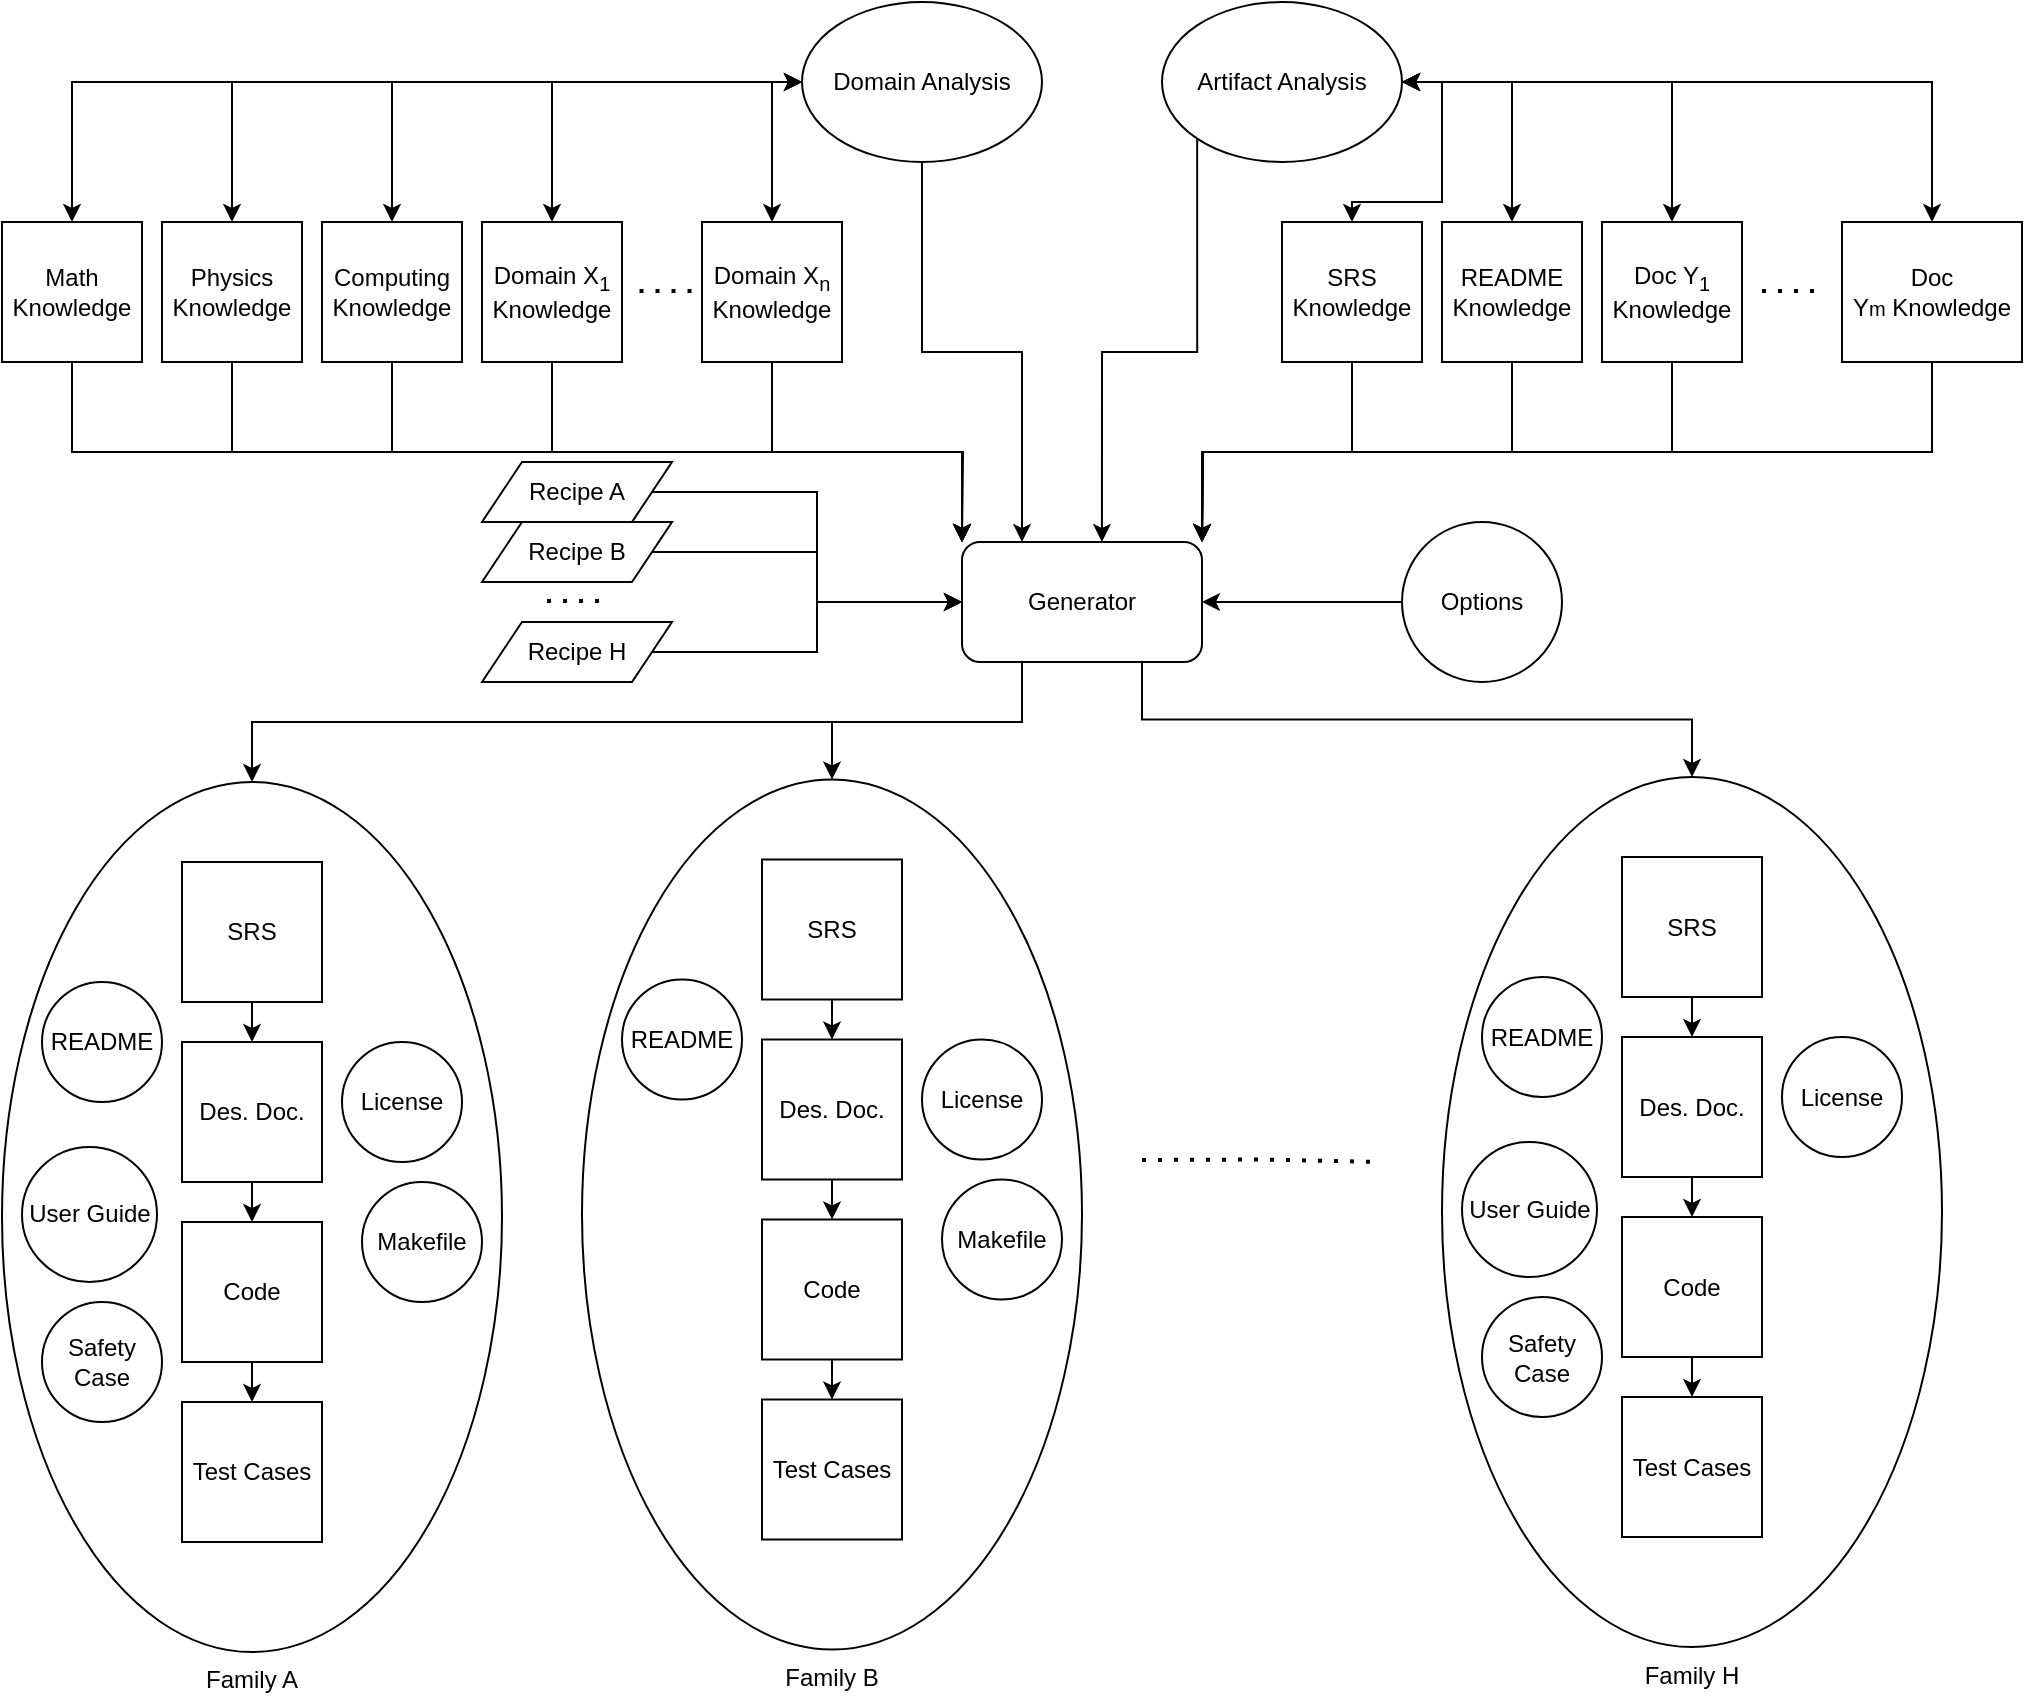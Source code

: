 <mxfile version="20.8.23" type="device"><diagram id="J2mI4axWVODdq9s296Se" name="Page-1"><mxGraphModel dx="850" dy="914" grid="1" gridSize="10" guides="1" tooltips="1" connect="1" arrows="1" fold="1" page="1" pageScale="1" pageWidth="1100" pageHeight="850" math="0" shadow="0"><root><mxCell id="0"/><mxCell id="1" parent="0"/><mxCell id="Svw8QW6ii-rqvfGmmTdc-19" style="edgeStyle=orthogonalEdgeStyle;rounded=0;orthogonalLoop=1;jettySize=auto;html=1;exitX=0.5;exitY=1;exitDx=0;exitDy=0;entryX=0.25;entryY=0;entryDx=0;entryDy=0;" parent="1" source="Svw8QW6ii-rqvfGmmTdc-1" target="Svw8QW6ii-rqvfGmmTdc-12" edge="1"><mxGeometry relative="1" as="geometry"/></mxCell><mxCell id="Svw8QW6ii-rqvfGmmTdc-29" style="edgeStyle=orthogonalEdgeStyle;rounded=0;orthogonalLoop=1;jettySize=auto;html=1;exitX=0;exitY=0.5;exitDx=0;exitDy=0;entryX=0.5;entryY=0;entryDx=0;entryDy=0;startArrow=classic;startFill=1;" parent="1" source="Svw8QW6ii-rqvfGmmTdc-1" target="Svw8QW6ii-rqvfGmmTdc-3" edge="1"><mxGeometry relative="1" as="geometry"/></mxCell><mxCell id="Svw8QW6ii-rqvfGmmTdc-30" style="edgeStyle=orthogonalEdgeStyle;rounded=0;orthogonalLoop=1;jettySize=auto;html=1;exitX=0;exitY=1;exitDx=0;exitDy=0;entryX=0.5;entryY=0;entryDx=0;entryDy=0;startArrow=classic;startFill=1;" parent="1" source="Svw8QW6ii-rqvfGmmTdc-1" target="Svw8QW6ii-rqvfGmmTdc-4" edge="1"><mxGeometry relative="1" as="geometry"><Array as="points"><mxPoint x="428" y="60"/><mxPoint x="125" y="60"/></Array></mxGeometry></mxCell><mxCell id="Svw8QW6ii-rqvfGmmTdc-31" style="edgeStyle=orthogonalEdgeStyle;rounded=0;orthogonalLoop=1;jettySize=auto;html=1;exitX=0;exitY=1;exitDx=0;exitDy=0;entryX=0.5;entryY=0;entryDx=0;entryDy=0;startArrow=classic;startFill=1;" parent="1" source="Svw8QW6ii-rqvfGmmTdc-1" target="Svw8QW6ii-rqvfGmmTdc-5" edge="1"><mxGeometry relative="1" as="geometry"><Array as="points"><mxPoint x="428" y="60"/><mxPoint x="205" y="60"/></Array></mxGeometry></mxCell><mxCell id="Svw8QW6ii-rqvfGmmTdc-32" style="edgeStyle=orthogonalEdgeStyle;rounded=0;orthogonalLoop=1;jettySize=auto;html=1;exitX=0;exitY=0.5;exitDx=0;exitDy=0;entryX=0.5;entryY=0;entryDx=0;entryDy=0;startArrow=classic;startFill=1;" parent="1" source="Svw8QW6ii-rqvfGmmTdc-1" target="Svw8QW6ii-rqvfGmmTdc-6" edge="1"><mxGeometry relative="1" as="geometry"/></mxCell><mxCell id="Svw8QW6ii-rqvfGmmTdc-34" style="edgeStyle=orthogonalEdgeStyle;rounded=0;orthogonalLoop=1;jettySize=auto;html=1;exitX=0;exitY=0.5;exitDx=0;exitDy=0;entryX=0.5;entryY=0;entryDx=0;entryDy=0;startArrow=classic;startFill=1;" parent="1" source="Svw8QW6ii-rqvfGmmTdc-1" target="Svw8QW6ii-rqvfGmmTdc-7" edge="1"><mxGeometry relative="1" as="geometry"><Array as="points"><mxPoint x="395" y="60"/></Array></mxGeometry></mxCell><mxCell id="Svw8QW6ii-rqvfGmmTdc-1" value="Domain Analysis" style="ellipse;whiteSpace=wrap;html=1;" parent="1" vertex="1"><mxGeometry x="410" y="20" width="120" height="80" as="geometry"/></mxCell><mxCell id="Svw8QW6ii-rqvfGmmTdc-21" style="edgeStyle=orthogonalEdgeStyle;rounded=0;orthogonalLoop=1;jettySize=auto;html=1;exitX=0;exitY=1;exitDx=0;exitDy=0;entryX=0.583;entryY=0;entryDx=0;entryDy=0;entryPerimeter=0;" parent="1" source="Svw8QW6ii-rqvfGmmTdc-2" target="Svw8QW6ii-rqvfGmmTdc-12" edge="1"><mxGeometry relative="1" as="geometry"/></mxCell><mxCell id="Svw8QW6ii-rqvfGmmTdc-35" style="edgeStyle=orthogonalEdgeStyle;rounded=0;orthogonalLoop=1;jettySize=auto;html=1;exitX=1;exitY=0.5;exitDx=0;exitDy=0;entryX=0.5;entryY=0;entryDx=0;entryDy=0;startArrow=classic;startFill=1;" parent="1" source="Svw8QW6ii-rqvfGmmTdc-2" target="Svw8QW6ii-rqvfGmmTdc-11" edge="1"><mxGeometry relative="1" as="geometry"/></mxCell><mxCell id="Svw8QW6ii-rqvfGmmTdc-36" style="edgeStyle=orthogonalEdgeStyle;rounded=0;orthogonalLoop=1;jettySize=auto;html=1;exitX=1;exitY=0.5;exitDx=0;exitDy=0;entryX=0.5;entryY=0;entryDx=0;entryDy=0;startArrow=classic;startFill=1;" parent="1" source="Svw8QW6ii-rqvfGmmTdc-2" target="Svw8QW6ii-rqvfGmmTdc-10" edge="1"><mxGeometry relative="1" as="geometry"/></mxCell><mxCell id="Svw8QW6ii-rqvfGmmTdc-37" style="edgeStyle=orthogonalEdgeStyle;rounded=0;orthogonalLoop=1;jettySize=auto;html=1;exitX=1;exitY=0.5;exitDx=0;exitDy=0;entryX=0.5;entryY=0;entryDx=0;entryDy=0;startArrow=classic;startFill=1;" parent="1" source="Svw8QW6ii-rqvfGmmTdc-2" target="Svw8QW6ii-rqvfGmmTdc-9" edge="1"><mxGeometry relative="1" as="geometry"/></mxCell><mxCell id="Svw8QW6ii-rqvfGmmTdc-38" style="edgeStyle=orthogonalEdgeStyle;rounded=0;orthogonalLoop=1;jettySize=auto;html=1;exitX=1;exitY=0.5;exitDx=0;exitDy=0;entryX=0.5;entryY=0;entryDx=0;entryDy=0;startArrow=classic;startFill=1;" parent="1" source="Svw8QW6ii-rqvfGmmTdc-2" target="Svw8QW6ii-rqvfGmmTdc-8" edge="1"><mxGeometry relative="1" as="geometry"/></mxCell><mxCell id="Svw8QW6ii-rqvfGmmTdc-2" value="Artifact Analysis" style="ellipse;whiteSpace=wrap;html=1;" parent="1" vertex="1"><mxGeometry x="590" y="20" width="120" height="80" as="geometry"/></mxCell><mxCell id="Svw8QW6ii-rqvfGmmTdc-14" style="edgeStyle=orthogonalEdgeStyle;rounded=0;orthogonalLoop=1;jettySize=auto;html=1;exitX=0.5;exitY=1;exitDx=0;exitDy=0;entryX=0;entryY=0;entryDx=0;entryDy=0;" parent="1" source="Svw8QW6ii-rqvfGmmTdc-3" target="Svw8QW6ii-rqvfGmmTdc-12" edge="1"><mxGeometry relative="1" as="geometry"/></mxCell><mxCell id="Svw8QW6ii-rqvfGmmTdc-3" value="Math Knowledge" style="rounded=0;whiteSpace=wrap;html=1;" parent="1" vertex="1"><mxGeometry x="10" y="130" width="70" height="70" as="geometry"/></mxCell><mxCell id="Svw8QW6ii-rqvfGmmTdc-20" style="edgeStyle=orthogonalEdgeStyle;rounded=0;orthogonalLoop=1;jettySize=auto;html=1;exitX=0.5;exitY=1;exitDx=0;exitDy=0;entryX=0;entryY=0;entryDx=0;entryDy=0;" parent="1" source="Svw8QW6ii-rqvfGmmTdc-4" target="Svw8QW6ii-rqvfGmmTdc-12" edge="1"><mxGeometry relative="1" as="geometry"/></mxCell><mxCell id="Svw8QW6ii-rqvfGmmTdc-4" value="Physics Knowledge" style="rounded=0;whiteSpace=wrap;html=1;" parent="1" vertex="1"><mxGeometry x="90" y="130" width="70" height="70" as="geometry"/></mxCell><mxCell id="Svw8QW6ii-rqvfGmmTdc-16" style="edgeStyle=orthogonalEdgeStyle;rounded=0;orthogonalLoop=1;jettySize=auto;html=1;exitX=0.5;exitY=1;exitDx=0;exitDy=0;entryX=0;entryY=0;entryDx=0;entryDy=0;" parent="1" source="Svw8QW6ii-rqvfGmmTdc-5" target="Svw8QW6ii-rqvfGmmTdc-12" edge="1"><mxGeometry relative="1" as="geometry"/></mxCell><mxCell id="Svw8QW6ii-rqvfGmmTdc-5" value="Computing Knowledge" style="rounded=0;whiteSpace=wrap;html=1;" parent="1" vertex="1"><mxGeometry x="170" y="130" width="70" height="70" as="geometry"/></mxCell><mxCell id="Svw8QW6ii-rqvfGmmTdc-17" style="edgeStyle=orthogonalEdgeStyle;rounded=0;orthogonalLoop=1;jettySize=auto;html=1;exitX=0.5;exitY=1;exitDx=0;exitDy=0;entryX=0;entryY=0;entryDx=0;entryDy=0;" parent="1" source="Svw8QW6ii-rqvfGmmTdc-6" target="Svw8QW6ii-rqvfGmmTdc-12" edge="1"><mxGeometry relative="1" as="geometry"/></mxCell><mxCell id="Svw8QW6ii-rqvfGmmTdc-6" value="Domain X&lt;sub&gt;1&lt;/sub&gt; Knowledge" style="rounded=0;whiteSpace=wrap;html=1;" parent="1" vertex="1"><mxGeometry x="250" y="130" width="70" height="70" as="geometry"/></mxCell><mxCell id="Svw8QW6ii-rqvfGmmTdc-18" style="edgeStyle=orthogonalEdgeStyle;rounded=0;orthogonalLoop=1;jettySize=auto;html=1;exitX=0.5;exitY=1;exitDx=0;exitDy=0;" parent="1" source="Svw8QW6ii-rqvfGmmTdc-7" edge="1"><mxGeometry relative="1" as="geometry"><mxPoint x="490" y="290" as="targetPoint"/></mxGeometry></mxCell><mxCell id="Svw8QW6ii-rqvfGmmTdc-7" value="Domain X&lt;sub&gt;n&lt;/sub&gt; Knowledge" style="rounded=0;whiteSpace=wrap;html=1;" parent="1" vertex="1"><mxGeometry x="360" y="130" width="70" height="70" as="geometry"/></mxCell><mxCell id="Svw8QW6ii-rqvfGmmTdc-26" style="edgeStyle=orthogonalEdgeStyle;rounded=0;orthogonalLoop=1;jettySize=auto;html=1;exitX=0.5;exitY=1;exitDx=0;exitDy=0;" parent="1" source="Svw8QW6ii-rqvfGmmTdc-8" edge="1"><mxGeometry relative="1" as="geometry"><mxPoint x="610" y="290" as="targetPoint"/></mxGeometry></mxCell><mxCell id="Svw8QW6ii-rqvfGmmTdc-8" value="SRS Knowledge" style="rounded=0;whiteSpace=wrap;html=1;" parent="1" vertex="1"><mxGeometry x="650" y="130" width="70" height="70" as="geometry"/></mxCell><mxCell id="Svw8QW6ii-rqvfGmmTdc-25" style="edgeStyle=orthogonalEdgeStyle;rounded=0;orthogonalLoop=1;jettySize=auto;html=1;exitX=0.5;exitY=1;exitDx=0;exitDy=0;" parent="1" source="Svw8QW6ii-rqvfGmmTdc-9" edge="1"><mxGeometry relative="1" as="geometry"><mxPoint x="610" y="290" as="targetPoint"/></mxGeometry></mxCell><mxCell id="Svw8QW6ii-rqvfGmmTdc-9" value="README Knowledge" style="rounded=0;whiteSpace=wrap;html=1;" parent="1" vertex="1"><mxGeometry x="730" y="130" width="70" height="70" as="geometry"/></mxCell><mxCell id="Svw8QW6ii-rqvfGmmTdc-24" style="edgeStyle=orthogonalEdgeStyle;rounded=0;orthogonalLoop=1;jettySize=auto;html=1;exitX=0.5;exitY=1;exitDx=0;exitDy=0;" parent="1" source="Svw8QW6ii-rqvfGmmTdc-10" edge="1"><mxGeometry relative="1" as="geometry"><mxPoint x="610" y="290" as="targetPoint"/></mxGeometry></mxCell><mxCell id="Svw8QW6ii-rqvfGmmTdc-10" value="Doc Y&lt;sub&gt;1&lt;/sub&gt; Knowledge" style="rounded=0;whiteSpace=wrap;html=1;" parent="1" vertex="1"><mxGeometry x="810" y="130" width="70" height="70" as="geometry"/></mxCell><mxCell id="Svw8QW6ii-rqvfGmmTdc-23" style="edgeStyle=orthogonalEdgeStyle;rounded=0;orthogonalLoop=1;jettySize=auto;html=1;exitX=0.5;exitY=1;exitDx=0;exitDy=0;entryX=1;entryY=0;entryDx=0;entryDy=0;" parent="1" source="Svw8QW6ii-rqvfGmmTdc-11" target="Svw8QW6ii-rqvfGmmTdc-12" edge="1"><mxGeometry relative="1" as="geometry"/></mxCell><mxCell id="Svw8QW6ii-rqvfGmmTdc-11" value="Doc Y&lt;span style=&quot;font-size: 10px;&quot;&gt;m&lt;/span&gt;&amp;nbsp;Knowledge" style="rounded=0;whiteSpace=wrap;html=1;" parent="1" vertex="1"><mxGeometry x="930" y="130" width="90" height="70" as="geometry"/></mxCell><mxCell id="Svw8QW6ii-rqvfGmmTdc-43" style="edgeStyle=orthogonalEdgeStyle;rounded=0;orthogonalLoop=1;jettySize=auto;html=1;exitX=0.25;exitY=1;exitDx=0;exitDy=0;startArrow=none;startFill=0;entryX=0.5;entryY=0;entryDx=0;entryDy=0;" parent="1" source="Svw8QW6ii-rqvfGmmTdc-12" target="Svw8QW6ii-rqvfGmmTdc-48" edge="1"><mxGeometry relative="1" as="geometry"><mxPoint x="135" y="400" as="targetPoint"/><Array as="points"><mxPoint x="520" y="380"/><mxPoint x="135" y="380"/></Array></mxGeometry></mxCell><mxCell id="Svw8QW6ii-rqvfGmmTdc-82" style="edgeStyle=orthogonalEdgeStyle;rounded=0;orthogonalLoop=1;jettySize=auto;html=1;exitX=0.25;exitY=1;exitDx=0;exitDy=0;entryX=0.5;entryY=0;entryDx=0;entryDy=0;startArrow=none;startFill=0;" parent="1" source="Svw8QW6ii-rqvfGmmTdc-12" target="Svw8QW6ii-rqvfGmmTdc-62" edge="1"><mxGeometry relative="1" as="geometry"><Array as="points"><mxPoint x="520" y="380"/><mxPoint x="425" y="380"/></Array></mxGeometry></mxCell><mxCell id="Svw8QW6ii-rqvfGmmTdc-83" style="edgeStyle=orthogonalEdgeStyle;rounded=0;orthogonalLoop=1;jettySize=auto;html=1;exitX=0.75;exitY=1;exitDx=0;exitDy=0;startArrow=none;startFill=0;" parent="1" source="Svw8QW6ii-rqvfGmmTdc-12" target="Svw8QW6ii-rqvfGmmTdc-75" edge="1"><mxGeometry relative="1" as="geometry"/></mxCell><mxCell id="Svw8QW6ii-rqvfGmmTdc-12" value="Generator" style="rounded=1;whiteSpace=wrap;html=1;" parent="1" vertex="1"><mxGeometry x="490" y="290" width="120" height="60" as="geometry"/></mxCell><mxCell id="Svw8QW6ii-rqvfGmmTdc-22" style="edgeStyle=orthogonalEdgeStyle;rounded=0;orthogonalLoop=1;jettySize=auto;html=1;exitX=0;exitY=0.5;exitDx=0;exitDy=0;entryX=1;entryY=0.5;entryDx=0;entryDy=0;" parent="1" source="Svw8QW6ii-rqvfGmmTdc-13" target="Svw8QW6ii-rqvfGmmTdc-12" edge="1"><mxGeometry relative="1" as="geometry"/></mxCell><mxCell id="Svw8QW6ii-rqvfGmmTdc-13" value="Options" style="ellipse;whiteSpace=wrap;html=1;aspect=fixed;" parent="1" vertex="1"><mxGeometry x="710" y="280" width="80" height="80" as="geometry"/></mxCell><mxCell id="Svw8QW6ii-rqvfGmmTdc-27" value="" style="endArrow=none;dashed=1;html=1;dashPattern=1 3;strokeWidth=2;rounded=0;" parent="1" edge="1"><mxGeometry width="50" height="50" relative="1" as="geometry"><mxPoint x="328.75" y="164.5" as="sourcePoint"/><mxPoint x="358.75" y="164.5" as="targetPoint"/><Array as="points"><mxPoint x="348.75" y="164.5"/></Array></mxGeometry></mxCell><mxCell id="Svw8QW6ii-rqvfGmmTdc-28" value="" style="endArrow=none;dashed=1;html=1;dashPattern=1 3;strokeWidth=2;rounded=0;" parent="1" edge="1"><mxGeometry width="50" height="50" relative="1" as="geometry"><mxPoint x="890" y="164.5" as="sourcePoint"/><mxPoint x="920" y="164.5" as="targetPoint"/><Array as="points"><mxPoint x="910" y="164.5"/></Array></mxGeometry></mxCell><mxCell id="Svw8QW6ii-rqvfGmmTdc-45" style="edgeStyle=orthogonalEdgeStyle;rounded=0;orthogonalLoop=1;jettySize=auto;html=1;exitX=0.5;exitY=1;exitDx=0;exitDy=0;entryX=0.5;entryY=0;entryDx=0;entryDy=0;startArrow=none;startFill=0;" parent="1" source="Svw8QW6ii-rqvfGmmTdc-39" target="Svw8QW6ii-rqvfGmmTdc-40" edge="1"><mxGeometry relative="1" as="geometry"/></mxCell><mxCell id="Svw8QW6ii-rqvfGmmTdc-39" value="SRS" style="whiteSpace=wrap;html=1;aspect=fixed;" parent="1" vertex="1"><mxGeometry x="100" y="450" width="70" height="70" as="geometry"/></mxCell><mxCell id="Svw8QW6ii-rqvfGmmTdc-46" style="edgeStyle=orthogonalEdgeStyle;rounded=0;orthogonalLoop=1;jettySize=auto;html=1;exitX=0.5;exitY=1;exitDx=0;exitDy=0;entryX=0.5;entryY=0;entryDx=0;entryDy=0;startArrow=none;startFill=0;" parent="1" source="Svw8QW6ii-rqvfGmmTdc-40" target="Svw8QW6ii-rqvfGmmTdc-41" edge="1"><mxGeometry relative="1" as="geometry"/></mxCell><mxCell id="Svw8QW6ii-rqvfGmmTdc-40" value="Des. Doc." style="whiteSpace=wrap;html=1;aspect=fixed;" parent="1" vertex="1"><mxGeometry x="100" y="540" width="70" height="70" as="geometry"/></mxCell><mxCell id="Svw8QW6ii-rqvfGmmTdc-47" style="edgeStyle=orthogonalEdgeStyle;rounded=0;orthogonalLoop=1;jettySize=auto;html=1;exitX=0.5;exitY=1;exitDx=0;exitDy=0;entryX=0.5;entryY=0;entryDx=0;entryDy=0;startArrow=none;startFill=0;" parent="1" source="Svw8QW6ii-rqvfGmmTdc-41" target="Svw8QW6ii-rqvfGmmTdc-42" edge="1"><mxGeometry relative="1" as="geometry"/></mxCell><mxCell id="Svw8QW6ii-rqvfGmmTdc-41" value="Code" style="whiteSpace=wrap;html=1;aspect=fixed;" parent="1" vertex="1"><mxGeometry x="100" y="630" width="70" height="70" as="geometry"/></mxCell><mxCell id="Svw8QW6ii-rqvfGmmTdc-42" value="Test Cases" style="whiteSpace=wrap;html=1;aspect=fixed;" parent="1" vertex="1"><mxGeometry x="100" y="720" width="70" height="70" as="geometry"/></mxCell><mxCell id="Svw8QW6ii-rqvfGmmTdc-48" value="Family A" style="ellipse;whiteSpace=wrap;html=1;fillColor=none;labelPosition=center;verticalLabelPosition=bottom;align=center;verticalAlign=top;" parent="1" vertex="1"><mxGeometry x="10" y="410" width="250" height="435" as="geometry"/></mxCell><mxCell id="Svw8QW6ii-rqvfGmmTdc-50" value="User Guide" style="ellipse;whiteSpace=wrap;html=1;aspect=fixed;fillColor=none;" parent="1" vertex="1"><mxGeometry x="20" y="592.5" width="67.5" height="67.5" as="geometry"/></mxCell><mxCell id="Svw8QW6ii-rqvfGmmTdc-51" value="README" style="ellipse;whiteSpace=wrap;html=1;aspect=fixed;fillColor=none;" parent="1" vertex="1"><mxGeometry x="30" y="510" width="60" height="60" as="geometry"/></mxCell><mxCell id="Svw8QW6ii-rqvfGmmTdc-52" value="License" style="ellipse;whiteSpace=wrap;html=1;aspect=fixed;fillColor=none;" parent="1" vertex="1"><mxGeometry x="180" y="540" width="60" height="60" as="geometry"/></mxCell><mxCell id="Svw8QW6ii-rqvfGmmTdc-53" value="Makefile" style="ellipse;whiteSpace=wrap;html=1;aspect=fixed;fillColor=none;" parent="1" vertex="1"><mxGeometry x="190" y="610" width="60" height="60" as="geometry"/></mxCell><mxCell id="Svw8QW6ii-rqvfGmmTdc-54" value="Safety Case" style="ellipse;whiteSpace=wrap;html=1;aspect=fixed;fillColor=none;" parent="1" vertex="1"><mxGeometry x="30" y="670" width="60" height="60" as="geometry"/></mxCell><mxCell id="Svw8QW6ii-rqvfGmmTdc-55" style="edgeStyle=orthogonalEdgeStyle;rounded=0;orthogonalLoop=1;jettySize=auto;html=1;exitX=0.5;exitY=1;exitDx=0;exitDy=0;entryX=0.5;entryY=0;entryDx=0;entryDy=0;startArrow=none;startFill=0;" parent="1" source="Svw8QW6ii-rqvfGmmTdc-56" target="Svw8QW6ii-rqvfGmmTdc-58" edge="1"><mxGeometry relative="1" as="geometry"/></mxCell><mxCell id="Svw8QW6ii-rqvfGmmTdc-56" value="SRS" style="whiteSpace=wrap;html=1;aspect=fixed;" parent="1" vertex="1"><mxGeometry x="390" y="448.75" width="70" height="70" as="geometry"/></mxCell><mxCell id="Svw8QW6ii-rqvfGmmTdc-57" style="edgeStyle=orthogonalEdgeStyle;rounded=0;orthogonalLoop=1;jettySize=auto;html=1;exitX=0.5;exitY=1;exitDx=0;exitDy=0;entryX=0.5;entryY=0;entryDx=0;entryDy=0;startArrow=none;startFill=0;" parent="1" source="Svw8QW6ii-rqvfGmmTdc-58" target="Svw8QW6ii-rqvfGmmTdc-60" edge="1"><mxGeometry relative="1" as="geometry"/></mxCell><mxCell id="Svw8QW6ii-rqvfGmmTdc-58" value="Des. Doc." style="whiteSpace=wrap;html=1;aspect=fixed;" parent="1" vertex="1"><mxGeometry x="390" y="538.75" width="70" height="70" as="geometry"/></mxCell><mxCell id="Svw8QW6ii-rqvfGmmTdc-59" style="edgeStyle=orthogonalEdgeStyle;rounded=0;orthogonalLoop=1;jettySize=auto;html=1;exitX=0.5;exitY=1;exitDx=0;exitDy=0;entryX=0.5;entryY=0;entryDx=0;entryDy=0;startArrow=none;startFill=0;" parent="1" source="Svw8QW6ii-rqvfGmmTdc-60" target="Svw8QW6ii-rqvfGmmTdc-61" edge="1"><mxGeometry relative="1" as="geometry"/></mxCell><mxCell id="Svw8QW6ii-rqvfGmmTdc-60" value="Code" style="whiteSpace=wrap;html=1;aspect=fixed;" parent="1" vertex="1"><mxGeometry x="390" y="628.75" width="70" height="70" as="geometry"/></mxCell><mxCell id="Svw8QW6ii-rqvfGmmTdc-61" value="Test Cases" style="whiteSpace=wrap;html=1;aspect=fixed;" parent="1" vertex="1"><mxGeometry x="390" y="718.75" width="70" height="70" as="geometry"/></mxCell><mxCell id="Svw8QW6ii-rqvfGmmTdc-62" value="Family B" style="ellipse;whiteSpace=wrap;html=1;fillColor=none;labelPosition=center;verticalLabelPosition=bottom;align=center;verticalAlign=top;" parent="1" vertex="1"><mxGeometry x="300" y="408.75" width="250" height="435" as="geometry"/></mxCell><mxCell id="Svw8QW6ii-rqvfGmmTdc-64" value="README" style="ellipse;whiteSpace=wrap;html=1;aspect=fixed;fillColor=none;" parent="1" vertex="1"><mxGeometry x="320" y="508.75" width="60" height="60" as="geometry"/></mxCell><mxCell id="Svw8QW6ii-rqvfGmmTdc-65" value="License" style="ellipse;whiteSpace=wrap;html=1;aspect=fixed;fillColor=none;" parent="1" vertex="1"><mxGeometry x="470" y="538.75" width="60" height="60" as="geometry"/></mxCell><mxCell id="Svw8QW6ii-rqvfGmmTdc-66" value="Makefile" style="ellipse;whiteSpace=wrap;html=1;aspect=fixed;fillColor=none;" parent="1" vertex="1"><mxGeometry x="480" y="608.75" width="60" height="60" as="geometry"/></mxCell><mxCell id="Svw8QW6ii-rqvfGmmTdc-68" style="edgeStyle=orthogonalEdgeStyle;rounded=0;orthogonalLoop=1;jettySize=auto;html=1;exitX=0.5;exitY=1;exitDx=0;exitDy=0;entryX=0.5;entryY=0;entryDx=0;entryDy=0;startArrow=none;startFill=0;" parent="1" source="Svw8QW6ii-rqvfGmmTdc-69" target="Svw8QW6ii-rqvfGmmTdc-71" edge="1"><mxGeometry relative="1" as="geometry"/></mxCell><mxCell id="Svw8QW6ii-rqvfGmmTdc-69" value="SRS" style="whiteSpace=wrap;html=1;aspect=fixed;" parent="1" vertex="1"><mxGeometry x="820" y="447.5" width="70" height="70" as="geometry"/></mxCell><mxCell id="Svw8QW6ii-rqvfGmmTdc-70" style="edgeStyle=orthogonalEdgeStyle;rounded=0;orthogonalLoop=1;jettySize=auto;html=1;exitX=0.5;exitY=1;exitDx=0;exitDy=0;entryX=0.5;entryY=0;entryDx=0;entryDy=0;startArrow=none;startFill=0;" parent="1" source="Svw8QW6ii-rqvfGmmTdc-71" target="Svw8QW6ii-rqvfGmmTdc-73" edge="1"><mxGeometry relative="1" as="geometry"/></mxCell><mxCell id="Svw8QW6ii-rqvfGmmTdc-71" value="Des. Doc." style="whiteSpace=wrap;html=1;aspect=fixed;" parent="1" vertex="1"><mxGeometry x="820" y="537.5" width="70" height="70" as="geometry"/></mxCell><mxCell id="Svw8QW6ii-rqvfGmmTdc-72" style="edgeStyle=orthogonalEdgeStyle;rounded=0;orthogonalLoop=1;jettySize=auto;html=1;exitX=0.5;exitY=1;exitDx=0;exitDy=0;entryX=0.5;entryY=0;entryDx=0;entryDy=0;startArrow=none;startFill=0;" parent="1" source="Svw8QW6ii-rqvfGmmTdc-73" target="Svw8QW6ii-rqvfGmmTdc-74" edge="1"><mxGeometry relative="1" as="geometry"/></mxCell><mxCell id="Svw8QW6ii-rqvfGmmTdc-73" value="Code" style="whiteSpace=wrap;html=1;aspect=fixed;" parent="1" vertex="1"><mxGeometry x="820" y="627.5" width="70" height="70" as="geometry"/></mxCell><mxCell id="Svw8QW6ii-rqvfGmmTdc-74" value="Test Cases" style="whiteSpace=wrap;html=1;aspect=fixed;" parent="1" vertex="1"><mxGeometry x="820" y="717.5" width="70" height="70" as="geometry"/></mxCell><mxCell id="Svw8QW6ii-rqvfGmmTdc-75" value="Family H" style="ellipse;whiteSpace=wrap;html=1;fillColor=none;labelPosition=center;verticalLabelPosition=bottom;align=center;verticalAlign=top;" parent="1" vertex="1"><mxGeometry x="730" y="407.5" width="250" height="435" as="geometry"/></mxCell><mxCell id="Svw8QW6ii-rqvfGmmTdc-76" value="User Guide" style="ellipse;whiteSpace=wrap;html=1;aspect=fixed;fillColor=none;" parent="1" vertex="1"><mxGeometry x="740" y="590" width="67.5" height="67.5" as="geometry"/></mxCell><mxCell id="Svw8QW6ii-rqvfGmmTdc-77" value="README" style="ellipse;whiteSpace=wrap;html=1;aspect=fixed;fillColor=none;" parent="1" vertex="1"><mxGeometry x="750" y="507.5" width="60" height="60" as="geometry"/></mxCell><mxCell id="Svw8QW6ii-rqvfGmmTdc-78" value="License" style="ellipse;whiteSpace=wrap;html=1;aspect=fixed;fillColor=none;" parent="1" vertex="1"><mxGeometry x="900" y="537.5" width="60" height="60" as="geometry"/></mxCell><mxCell id="Svw8QW6ii-rqvfGmmTdc-80" value="Safety Case" style="ellipse;whiteSpace=wrap;html=1;aspect=fixed;fillColor=none;" parent="1" vertex="1"><mxGeometry x="750" y="667.5" width="60" height="60" as="geometry"/></mxCell><mxCell id="Svw8QW6ii-rqvfGmmTdc-81" value="" style="endArrow=none;dashed=1;html=1;dashPattern=1 3;strokeWidth=2;rounded=0;" parent="1" edge="1"><mxGeometry width="50" height="50" relative="1" as="geometry"><mxPoint x="580" y="599" as="sourcePoint"/><mxPoint x="700" y="600" as="targetPoint"/><Array as="points"><mxPoint x="640" y="598.75"/></Array></mxGeometry></mxCell><mxCell id="oAEW_XGHNeGWx-JgBRnh-7" style="edgeStyle=orthogonalEdgeStyle;rounded=0;orthogonalLoop=1;jettySize=auto;html=1;exitX=1;exitY=0.5;exitDx=0;exitDy=0;entryX=0;entryY=0.5;entryDx=0;entryDy=0;" edge="1" parent="1" source="oAEW_XGHNeGWx-JgBRnh-1" target="Svw8QW6ii-rqvfGmmTdc-12"><mxGeometry relative="1" as="geometry"/></mxCell><mxCell id="oAEW_XGHNeGWx-JgBRnh-1" value="Recipe A" style="shape=parallelogram;perimeter=parallelogramPerimeter;whiteSpace=wrap;html=1;fixedSize=1;" vertex="1" parent="1"><mxGeometry x="250" y="250" width="95" height="30" as="geometry"/></mxCell><mxCell id="oAEW_XGHNeGWx-JgBRnh-8" style="edgeStyle=orthogonalEdgeStyle;rounded=0;orthogonalLoop=1;jettySize=auto;html=1;exitX=1;exitY=0.5;exitDx=0;exitDy=0;entryX=0;entryY=0.5;entryDx=0;entryDy=0;" edge="1" parent="1" source="oAEW_XGHNeGWx-JgBRnh-4" target="Svw8QW6ii-rqvfGmmTdc-12"><mxGeometry relative="1" as="geometry"/></mxCell><mxCell id="oAEW_XGHNeGWx-JgBRnh-4" value="Recipe B" style="shape=parallelogram;perimeter=parallelogramPerimeter;whiteSpace=wrap;html=1;fixedSize=1;" vertex="1" parent="1"><mxGeometry x="250" y="280" width="95" height="30" as="geometry"/></mxCell><mxCell id="oAEW_XGHNeGWx-JgBRnh-9" style="edgeStyle=orthogonalEdgeStyle;rounded=0;orthogonalLoop=1;jettySize=auto;html=1;exitX=1;exitY=0.5;exitDx=0;exitDy=0;entryX=0;entryY=0.5;entryDx=0;entryDy=0;" edge="1" parent="1" source="oAEW_XGHNeGWx-JgBRnh-5" target="Svw8QW6ii-rqvfGmmTdc-12"><mxGeometry relative="1" as="geometry"/></mxCell><mxCell id="oAEW_XGHNeGWx-JgBRnh-5" value="Recipe H" style="shape=parallelogram;perimeter=parallelogramPerimeter;whiteSpace=wrap;html=1;fixedSize=1;" vertex="1" parent="1"><mxGeometry x="250" y="330" width="95" height="30" as="geometry"/></mxCell><mxCell id="oAEW_XGHNeGWx-JgBRnh-6" value="" style="endArrow=none;dashed=1;html=1;dashPattern=1 3;strokeWidth=2;rounded=0;" edge="1" parent="1"><mxGeometry width="50" height="50" relative="1" as="geometry"><mxPoint x="282.5" y="319.5" as="sourcePoint"/><mxPoint x="312.5" y="319.5" as="targetPoint"/><Array as="points"><mxPoint x="302.5" y="319.5"/></Array></mxGeometry></mxCell></root></mxGraphModel></diagram></mxfile>